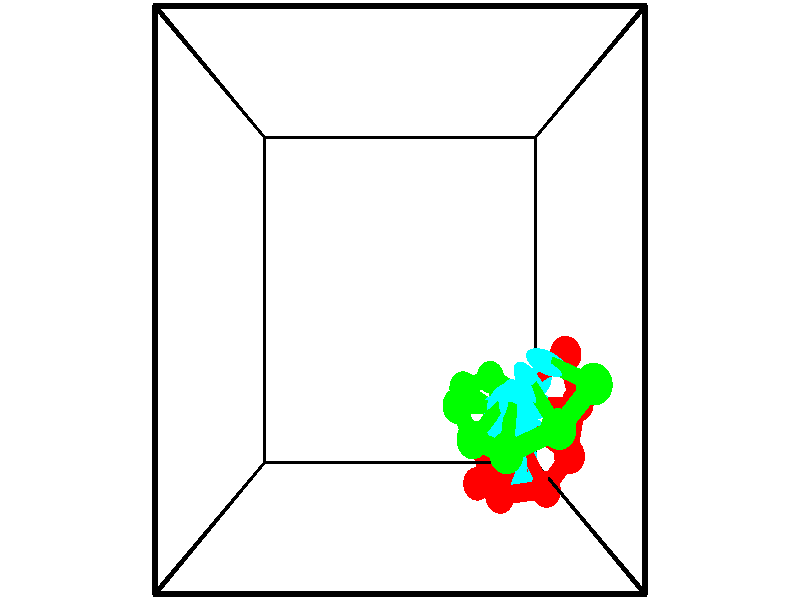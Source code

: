 // switches for output
#declare DRAW_BASES = 1; // possible values are 0, 1; only relevant for DNA ribbons
#declare DRAW_BASES_TYPE = 3; // possible values are 1, 2, 3; only relevant for DNA ribbons
#declare DRAW_FOG = 0; // set to 1 to enable fog

#include "colors.inc"

#include "transforms.inc"
background { rgb <1, 1, 1>}

#default {
   normal{
       ripples 0.25
       frequency 0.20
       turbulence 0.2
       lambda 5
   }
	finish {
		phong 0.1
		phong_size 40.
	}
}

// original window dimensions: 1024x640


// camera settings

camera {
	sky <-0, 1, 0>
	up <-0, 1, 0>
	right 1.6 * <1, 0, 0>
	location <2.5, 2.5, 11.1562>
	look_at <2.5, 2.5, 2.5>
	direction <0, 0, -8.6562>
	angle 67.0682
}


# declare cpy_camera_pos = <2.5, 2.5, 11.1562>;
# if (DRAW_FOG = 1)
fog {
	fog_type 2
	up vnormalize(cpy_camera_pos)
	color rgbt<1,1,1,0.3>
	distance 1e-5
	fog_alt 3e-3
	fog_offset 4
}
# end


// LIGHTS

# declare lum = 6;
global_settings {
	ambient_light rgb lum * <0.05, 0.05, 0.05>
	max_trace_level 15
}# declare cpy_direct_light_amount = 0.25;
light_source
{	1000 * <-1, -1, 1>,
	rgb lum * cpy_direct_light_amount
	parallel
}

light_source
{	1000 * <1, 1, -1>,
	rgb lum * cpy_direct_light_amount
	parallel
}

// strand 0

// nucleotide -1

// particle -1
sphere {
	<4.844980, 0.113348, -0.997486> 0.250000
	pigment { color rgbt <1,0,0,0> }
	no_shadow
}
cylinder {
	<4.948071, -0.221104, -0.803800>,  <5.009925, -0.421775, -0.687588>, 0.100000
	pigment { color rgbt <1,0,0,0> }
	no_shadow
}
cylinder {
	<4.948071, -0.221104, -0.803800>,  <4.844980, 0.113348, -0.997486>, 0.100000
	pigment { color rgbt <1,0,0,0> }
	no_shadow
}

// particle -1
sphere {
	<4.948071, -0.221104, -0.803800> 0.100000
	pigment { color rgbt <1,0,0,0> }
	no_shadow
}
sphere {
	0, 1
	scale<0.080000,0.200000,0.300000>
	matrix <-0.591438, 0.259771, 0.763361,
		-0.764054, -0.483121, -0.427569,
		0.257726, -0.836130, 0.484215,
		5.025388, -0.471943, -0.658535>
	pigment { color rgbt <0,1,1,0> }
	no_shadow
}
cylinder {
	<4.211625, -0.078536, -0.728622>,  <4.844980, 0.113348, -0.997486>, 0.130000
	pigment { color rgbt <1,0,0,0> }
	no_shadow
}

// nucleotide -1

// particle -1
sphere {
	<4.211625, -0.078536, -0.728622> 0.250000
	pigment { color rgbt <1,0,0,0> }
	no_shadow
}
cylinder {
	<4.517445, -0.231805, -0.521299>,  <4.700937, -0.323766, -0.396905>, 0.100000
	pigment { color rgbt <1,0,0,0> }
	no_shadow
}
cylinder {
	<4.517445, -0.231805, -0.521299>,  <4.211625, -0.078536, -0.728622>, 0.100000
	pigment { color rgbt <1,0,0,0> }
	no_shadow
}

// particle -1
sphere {
	<4.517445, -0.231805, -0.521299> 0.100000
	pigment { color rgbt <1,0,0,0> }
	no_shadow
}
sphere {
	0, 1
	scale<0.080000,0.200000,0.300000>
	matrix <-0.400281, 0.348024, 0.847735,
		-0.505212, -0.855605, 0.112705,
		0.764550, -0.383172, 0.518308,
		4.746809, -0.346756, -0.365807>
	pigment { color rgbt <0,1,1,0> }
	no_shadow
}
cylinder {
	<3.925958, -0.347326, -0.059933>,  <4.211625, -0.078536, -0.728622>, 0.130000
	pigment { color rgbt <1,0,0,0> }
	no_shadow
}

// nucleotide -1

// particle -1
sphere {
	<3.925958, -0.347326, -0.059933> 0.250000
	pigment { color rgbt <1,0,0,0> }
	no_shadow
}
cylinder {
	<4.304134, -0.217128, -0.065479>,  <4.531041, -0.139009, -0.068806>, 0.100000
	pigment { color rgbt <1,0,0,0> }
	no_shadow
}
cylinder {
	<4.304134, -0.217128, -0.065479>,  <3.925958, -0.347326, -0.059933>, 0.100000
	pigment { color rgbt <1,0,0,0> }
	no_shadow
}

// particle -1
sphere {
	<4.304134, -0.217128, -0.065479> 0.100000
	pigment { color rgbt <1,0,0,0> }
	no_shadow
}
sphere {
	0, 1
	scale<0.080000,0.200000,0.300000>
	matrix <-0.205248, 0.628136, 0.750546,
		0.253008, -0.706752, 0.660673,
		0.945442, 0.325495, -0.013864,
		4.587767, -0.119480, -0.069638>
	pigment { color rgbt <0,1,1,0> }
	no_shadow
}
cylinder {
	<4.240120, -0.349147, 0.617829>,  <3.925958, -0.347326, -0.059933>, 0.130000
	pigment { color rgbt <1,0,0,0> }
	no_shadow
}

// nucleotide -1

// particle -1
sphere {
	<4.240120, -0.349147, 0.617829> 0.250000
	pigment { color rgbt <1,0,0,0> }
	no_shadow
}
cylinder {
	<4.433033, -0.063711, 0.414579>,  <4.548781, 0.107551, 0.292629>, 0.100000
	pigment { color rgbt <1,0,0,0> }
	no_shadow
}
cylinder {
	<4.433033, -0.063711, 0.414579>,  <4.240120, -0.349147, 0.617829>, 0.100000
	pigment { color rgbt <1,0,0,0> }
	no_shadow
}

// particle -1
sphere {
	<4.433033, -0.063711, 0.414579> 0.100000
	pigment { color rgbt <1,0,0,0> }
	no_shadow
}
sphere {
	0, 1
	scale<0.080000,0.200000,0.300000>
	matrix <0.096858, 0.533048, 0.840523,
		0.870645, -0.454585, 0.187962,
		0.482282, 0.713591, -0.508125,
		4.577718, 0.150367, 0.262141>
	pigment { color rgbt <0,1,1,0> }
	no_shadow
}
cylinder {
	<4.981154, -0.190397, 0.871073>,  <4.240120, -0.349147, 0.617829>, 0.130000
	pigment { color rgbt <1,0,0,0> }
	no_shadow
}

// nucleotide -1

// particle -1
sphere {
	<4.981154, -0.190397, 0.871073> 0.250000
	pigment { color rgbt <1,0,0,0> }
	no_shadow
}
cylinder {
	<4.803673, 0.124582, 0.699935>,  <4.697184, 0.313570, 0.597252>, 0.100000
	pigment { color rgbt <1,0,0,0> }
	no_shadow
}
cylinder {
	<4.803673, 0.124582, 0.699935>,  <4.981154, -0.190397, 0.871073>, 0.100000
	pigment { color rgbt <1,0,0,0> }
	no_shadow
}

// particle -1
sphere {
	<4.803673, 0.124582, 0.699935> 0.100000
	pigment { color rgbt <1,0,0,0> }
	no_shadow
}
sphere {
	0, 1
	scale<0.080000,0.200000,0.300000>
	matrix <0.184176, 0.547345, 0.816390,
		0.877044, 0.283436, -0.387888,
		-0.443703, 0.787450, -0.427844,
		4.670562, 0.360817, 0.571582>
	pigment { color rgbt <0,1,1,0> }
	no_shadow
}
cylinder {
	<5.315254, 0.347591, 1.114802>,  <4.981154, -0.190397, 0.871073>, 0.130000
	pigment { color rgbt <1,0,0,0> }
	no_shadow
}

// nucleotide -1

// particle -1
sphere {
	<5.315254, 0.347591, 1.114802> 0.250000
	pigment { color rgbt <1,0,0,0> }
	no_shadow
}
cylinder {
	<4.985046, 0.531353, 0.983673>,  <4.786922, 0.641609, 0.904996>, 0.100000
	pigment { color rgbt <1,0,0,0> }
	no_shadow
}
cylinder {
	<4.985046, 0.531353, 0.983673>,  <5.315254, 0.347591, 1.114802>, 0.100000
	pigment { color rgbt <1,0,0,0> }
	no_shadow
}

// particle -1
sphere {
	<4.985046, 0.531353, 0.983673> 0.100000
	pigment { color rgbt <1,0,0,0> }
	no_shadow
}
sphere {
	0, 1
	scale<0.080000,0.200000,0.300000>
	matrix <0.009331, 0.591889, 0.805966,
		0.564297, 0.662281, -0.492902,
		-0.825519, 0.459403, -0.327822,
		4.737391, 0.669174, 0.885327>
	pigment { color rgbt <0,1,1,0> }
	no_shadow
}
cylinder {
	<5.423288, 1.085672, 1.223419>,  <5.315254, 0.347591, 1.114802>, 0.130000
	pigment { color rgbt <1,0,0,0> }
	no_shadow
}

// nucleotide -1

// particle -1
sphere {
	<5.423288, 1.085672, 1.223419> 0.250000
	pigment { color rgbt <1,0,0,0> }
	no_shadow
}
cylinder {
	<5.027081, 1.058864, 1.175451>,  <4.789356, 1.042780, 1.146671>, 0.100000
	pigment { color rgbt <1,0,0,0> }
	no_shadow
}
cylinder {
	<5.027081, 1.058864, 1.175451>,  <5.423288, 1.085672, 1.223419>, 0.100000
	pigment { color rgbt <1,0,0,0> }
	no_shadow
}

// particle -1
sphere {
	<5.027081, 1.058864, 1.175451> 0.100000
	pigment { color rgbt <1,0,0,0> }
	no_shadow
}
sphere {
	0, 1
	scale<0.080000,0.200000,0.300000>
	matrix <-0.137183, 0.528742, 0.837623,
		0.007269, 0.846133, -0.532923,
		-0.990519, -0.067019, -0.119918,
		4.729925, 1.038759, 1.139476>
	pigment { color rgbt <0,1,1,0> }
	no_shadow
}
cylinder {
	<5.237616, 1.755170, 1.181013>,  <5.423288, 1.085672, 1.223419>, 0.130000
	pigment { color rgbt <1,0,0,0> }
	no_shadow
}

// nucleotide -1

// particle -1
sphere {
	<5.237616, 1.755170, 1.181013> 0.250000
	pigment { color rgbt <1,0,0,0> }
	no_shadow
}
cylinder {
	<4.925453, 1.542961, 1.313384>,  <4.738156, 1.415635, 1.392807>, 0.100000
	pigment { color rgbt <1,0,0,0> }
	no_shadow
}
cylinder {
	<4.925453, 1.542961, 1.313384>,  <5.237616, 1.755170, 1.181013>, 0.100000
	pigment { color rgbt <1,0,0,0> }
	no_shadow
}

// particle -1
sphere {
	<4.925453, 1.542961, 1.313384> 0.100000
	pigment { color rgbt <1,0,0,0> }
	no_shadow
}
sphere {
	0, 1
	scale<0.080000,0.200000,0.300000>
	matrix <0.008942, 0.519729, 0.854284,
		-0.625209, 0.669648, -0.400856,
		-0.780406, -0.530522, 0.330927,
		4.691331, 1.383804, 1.412662>
	pigment { color rgbt <0,1,1,0> }
	no_shadow
}
// strand 1

// nucleotide -1

// particle -1
sphere {
	<5.246857, 1.508703, 2.608713> 0.250000
	pigment { color rgbt <0,1,0,0> }
	no_shadow
}
cylinder {
	<4.886009, 1.646009, 2.504138>,  <4.669501, 1.728393, 2.441393>, 0.100000
	pigment { color rgbt <0,1,0,0> }
	no_shadow
}
cylinder {
	<4.886009, 1.646009, 2.504138>,  <5.246857, 1.508703, 2.608713>, 0.100000
	pigment { color rgbt <0,1,0,0> }
	no_shadow
}

// particle -1
sphere {
	<4.886009, 1.646009, 2.504138> 0.100000
	pigment { color rgbt <0,1,0,0> }
	no_shadow
}
sphere {
	0, 1
	scale<0.080000,0.200000,0.300000>
	matrix <-0.112938, -0.772621, -0.624742,
		-0.416445, -0.534065, 0.735764,
		-0.902119, 0.343266, -0.261438,
		4.615374, 1.748989, 2.425707>
	pigment { color rgbt <0,1,1,0> }
	no_shadow
}
cylinder {
	<4.814701, 0.929366, 2.334982>,  <5.246857, 1.508703, 2.608713>, 0.130000
	pigment { color rgbt <0,1,0,0> }
	no_shadow
}

// nucleotide -1

// particle -1
sphere {
	<4.814701, 0.929366, 2.334982> 0.250000
	pigment { color rgbt <0,1,0,0> }
	no_shadow
}
cylinder {
	<4.590714, 1.242704, 2.227053>,  <4.456321, 1.430707, 2.162295>, 0.100000
	pigment { color rgbt <0,1,0,0> }
	no_shadow
}
cylinder {
	<4.590714, 1.242704, 2.227053>,  <4.814701, 0.929366, 2.334982>, 0.100000
	pigment { color rgbt <0,1,0,0> }
	no_shadow
}

// particle -1
sphere {
	<4.590714, 1.242704, 2.227053> 0.100000
	pigment { color rgbt <0,1,0,0> }
	no_shadow
}
sphere {
	0, 1
	scale<0.080000,0.200000,0.300000>
	matrix <-0.375666, -0.530329, -0.760017,
		-0.738452, -0.324221, 0.591243,
		-0.559967, 0.783347, -0.269824,
		4.422723, 1.477708, 2.146106>
	pigment { color rgbt <0,1,1,0> }
	no_shadow
}
cylinder {
	<4.059680, 0.622751, 2.284046>,  <4.814701, 0.929366, 2.334982>, 0.130000
	pigment { color rgbt <0,1,0,0> }
	no_shadow
}

// nucleotide -1

// particle -1
sphere {
	<4.059680, 0.622751, 2.284046> 0.250000
	pigment { color rgbt <0,1,0,0> }
	no_shadow
}
cylinder {
	<4.140930, 0.961926, 2.088191>,  <4.189680, 1.165430, 1.970678>, 0.100000
	pigment { color rgbt <0,1,0,0> }
	no_shadow
}
cylinder {
	<4.140930, 0.961926, 2.088191>,  <4.059680, 0.622751, 2.284046>, 0.100000
	pigment { color rgbt <0,1,0,0> }
	no_shadow
}

// particle -1
sphere {
	<4.140930, 0.961926, 2.088191> 0.100000
	pigment { color rgbt <0,1,0,0> }
	no_shadow
}
sphere {
	0, 1
	scale<0.080000,0.200000,0.300000>
	matrix <-0.205390, -0.452039, -0.868030,
		-0.957369, 0.276885, 0.082338,
		0.203125, 0.847936, -0.489638,
		4.201868, 1.216306, 1.941300>
	pigment { color rgbt <0,1,1,0> }
	no_shadow
}
cylinder {
	<3.641248, 0.669127, 1.667157>,  <4.059680, 0.622751, 2.284046>, 0.130000
	pigment { color rgbt <0,1,0,0> }
	no_shadow
}

// nucleotide -1

// particle -1
sphere {
	<3.641248, 0.669127, 1.667157> 0.250000
	pigment { color rgbt <0,1,0,0> }
	no_shadow
}
cylinder {
	<3.924469, 0.937351, 1.578605>,  <4.094402, 1.098286, 1.525474>, 0.100000
	pigment { color rgbt <0,1,0,0> }
	no_shadow
}
cylinder {
	<3.924469, 0.937351, 1.578605>,  <3.641248, 0.669127, 1.667157>, 0.100000
	pigment { color rgbt <0,1,0,0> }
	no_shadow
}

// particle -1
sphere {
	<3.924469, 0.937351, 1.578605> 0.100000
	pigment { color rgbt <0,1,0,0> }
	no_shadow
}
sphere {
	0, 1
	scale<0.080000,0.200000,0.300000>
	matrix <-0.039908, -0.275000, -0.960616,
		-0.705030, 0.689002, -0.167954,
		0.708053, 0.670560, -0.221380,
		4.136885, 1.138519, 1.512191>
	pigment { color rgbt <0,1,1,0> }
	no_shadow
}
cylinder {
	<3.463856, 1.019108, 1.028596>,  <3.641248, 0.669127, 1.667157>, 0.130000
	pigment { color rgbt <0,1,0,0> }
	no_shadow
}

// nucleotide -1

// particle -1
sphere {
	<3.463856, 1.019108, 1.028596> 0.250000
	pigment { color rgbt <0,1,0,0> }
	no_shadow
}
cylinder {
	<3.862259, 1.006487, 1.061993>,  <4.101301, 0.998914, 1.082031>, 0.100000
	pigment { color rgbt <0,1,0,0> }
	no_shadow
}
cylinder {
	<3.862259, 1.006487, 1.061993>,  <3.463856, 1.019108, 1.028596>, 0.100000
	pigment { color rgbt <0,1,0,0> }
	no_shadow
}

// particle -1
sphere {
	<3.862259, 1.006487, 1.061993> 0.100000
	pigment { color rgbt <0,1,0,0> }
	no_shadow
}
sphere {
	0, 1
	scale<0.080000,0.200000,0.300000>
	matrix <0.056966, -0.495416, -0.866786,
		0.068714, 0.868083, -0.491641,
		0.996009, -0.031553, 0.083493,
		4.161061, 0.997021, 1.087041>
	pigment { color rgbt <0,1,1,0> }
	no_shadow
}
cylinder {
	<3.634681, 1.185475, 0.359099>,  <3.463856, 1.019108, 1.028596>, 0.130000
	pigment { color rgbt <0,1,0,0> }
	no_shadow
}

// nucleotide -1

// particle -1
sphere {
	<3.634681, 1.185475, 0.359099> 0.250000
	pigment { color rgbt <0,1,0,0> }
	no_shadow
}
cylinder {
	<3.955795, 1.017033, 0.527956>,  <4.148464, 0.915967, 0.629270>, 0.100000
	pigment { color rgbt <0,1,0,0> }
	no_shadow
}
cylinder {
	<3.955795, 1.017033, 0.527956>,  <3.634681, 1.185475, 0.359099>, 0.100000
	pigment { color rgbt <0,1,0,0> }
	no_shadow
}

// particle -1
sphere {
	<3.955795, 1.017033, 0.527956> 0.100000
	pigment { color rgbt <0,1,0,0> }
	no_shadow
}
sphere {
	0, 1
	scale<0.080000,0.200000,0.300000>
	matrix <0.127908, -0.569875, -0.811716,
		0.582387, 0.705629, -0.403624,
		0.802786, -0.421106, 0.422143,
		4.196631, 0.890701, 0.654599>
	pigment { color rgbt <0,1,1,0> }
	no_shadow
}
cylinder {
	<4.182835, 1.302252, -0.086664>,  <3.634681, 1.185475, 0.359099>, 0.130000
	pigment { color rgbt <0,1,0,0> }
	no_shadow
}

// nucleotide -1

// particle -1
sphere {
	<4.182835, 1.302252, -0.086664> 0.250000
	pigment { color rgbt <0,1,0,0> }
	no_shadow
}
cylinder {
	<4.254715, 0.982641, 0.142862>,  <4.297843, 0.790875, 0.280578>, 0.100000
	pigment { color rgbt <0,1,0,0> }
	no_shadow
}
cylinder {
	<4.254715, 0.982641, 0.142862>,  <4.182835, 1.302252, -0.086664>, 0.100000
	pigment { color rgbt <0,1,0,0> }
	no_shadow
}

// particle -1
sphere {
	<4.254715, 0.982641, 0.142862> 0.100000
	pigment { color rgbt <0,1,0,0> }
	no_shadow
}
sphere {
	0, 1
	scale<0.080000,0.200000,0.300000>
	matrix <0.133045, -0.558210, -0.818963,
		0.974683, 0.223511, 0.005996,
		0.179700, -0.799027, 0.573815,
		4.308625, 0.742933, 0.315007>
	pigment { color rgbt <0,1,1,0> }
	no_shadow
}
cylinder {
	<4.802803, 1.028499, -0.202964>,  <4.182835, 1.302252, -0.086664>, 0.130000
	pigment { color rgbt <0,1,0,0> }
	no_shadow
}

// nucleotide -1

// particle -1
sphere {
	<4.802803, 1.028499, -0.202964> 0.250000
	pigment { color rgbt <0,1,0,0> }
	no_shadow
}
cylinder {
	<4.545959, 0.742445, -0.092489>,  <4.391854, 0.570813, -0.026204>, 0.100000
	pigment { color rgbt <0,1,0,0> }
	no_shadow
}
cylinder {
	<4.545959, 0.742445, -0.092489>,  <4.802803, 1.028499, -0.202964>, 0.100000
	pigment { color rgbt <0,1,0,0> }
	no_shadow
}

// particle -1
sphere {
	<4.545959, 0.742445, -0.092489> 0.100000
	pigment { color rgbt <0,1,0,0> }
	no_shadow
}
sphere {
	0, 1
	scale<0.080000,0.200000,0.300000>
	matrix <0.148721, -0.469627, -0.870249,
		0.752051, -0.517718, 0.407906,
		-0.642108, -0.715135, 0.276188,
		4.353327, 0.527904, -0.009633>
	pigment { color rgbt <0,1,1,0> }
	no_shadow
}
// box output
cylinder {
	<0.000000, 0.000000, 0.000000>,  <5.000000, 0.000000, 0.000000>, 0.025000
	pigment { color rgbt <0,0,0,0> }
	no_shadow
}
cylinder {
	<0.000000, 0.000000, 0.000000>,  <0.000000, 5.000000, 0.000000>, 0.025000
	pigment { color rgbt <0,0,0,0> }
	no_shadow
}
cylinder {
	<0.000000, 0.000000, 0.000000>,  <0.000000, 0.000000, 5.000000>, 0.025000
	pigment { color rgbt <0,0,0,0> }
	no_shadow
}
cylinder {
	<5.000000, 5.000000, 5.000000>,  <0.000000, 5.000000, 5.000000>, 0.025000
	pigment { color rgbt <0,0,0,0> }
	no_shadow
}
cylinder {
	<5.000000, 5.000000, 5.000000>,  <5.000000, 0.000000, 5.000000>, 0.025000
	pigment { color rgbt <0,0,0,0> }
	no_shadow
}
cylinder {
	<5.000000, 5.000000, 5.000000>,  <5.000000, 5.000000, 0.000000>, 0.025000
	pigment { color rgbt <0,0,0,0> }
	no_shadow
}
cylinder {
	<0.000000, 0.000000, 5.000000>,  <0.000000, 5.000000, 5.000000>, 0.025000
	pigment { color rgbt <0,0,0,0> }
	no_shadow
}
cylinder {
	<0.000000, 0.000000, 5.000000>,  <5.000000, 0.000000, 5.000000>, 0.025000
	pigment { color rgbt <0,0,0,0> }
	no_shadow
}
cylinder {
	<5.000000, 5.000000, 0.000000>,  <0.000000, 5.000000, 0.000000>, 0.025000
	pigment { color rgbt <0,0,0,0> }
	no_shadow
}
cylinder {
	<5.000000, 5.000000, 0.000000>,  <5.000000, 0.000000, 0.000000>, 0.025000
	pigment { color rgbt <0,0,0,0> }
	no_shadow
}
cylinder {
	<5.000000, 0.000000, 5.000000>,  <5.000000, 0.000000, 0.000000>, 0.025000
	pigment { color rgbt <0,0,0,0> }
	no_shadow
}
cylinder {
	<0.000000, 5.000000, 0.000000>,  <0.000000, 5.000000, 5.000000>, 0.025000
	pigment { color rgbt <0,0,0,0> }
	no_shadow
}
// end of box output
